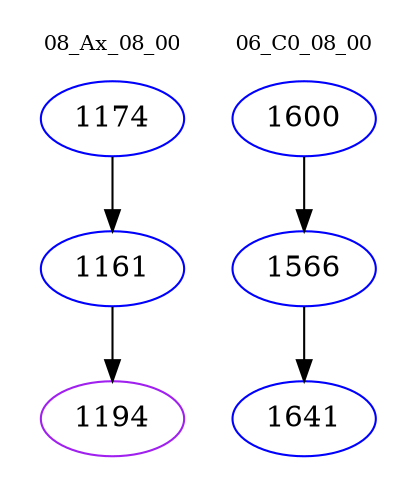 digraph{
subgraph cluster_0 {
color = white
label = "08_Ax_08_00";
fontsize=10;
T0_1174 [label="1174", color="blue"]
T0_1174 -> T0_1161 [color="black"]
T0_1161 [label="1161", color="blue"]
T0_1161 -> T0_1194 [color="black"]
T0_1194 [label="1194", color="purple"]
}
subgraph cluster_1 {
color = white
label = "06_C0_08_00";
fontsize=10;
T1_1600 [label="1600", color="blue"]
T1_1600 -> T1_1566 [color="black"]
T1_1566 [label="1566", color="blue"]
T1_1566 -> T1_1641 [color="black"]
T1_1641 [label="1641", color="blue"]
}
}
